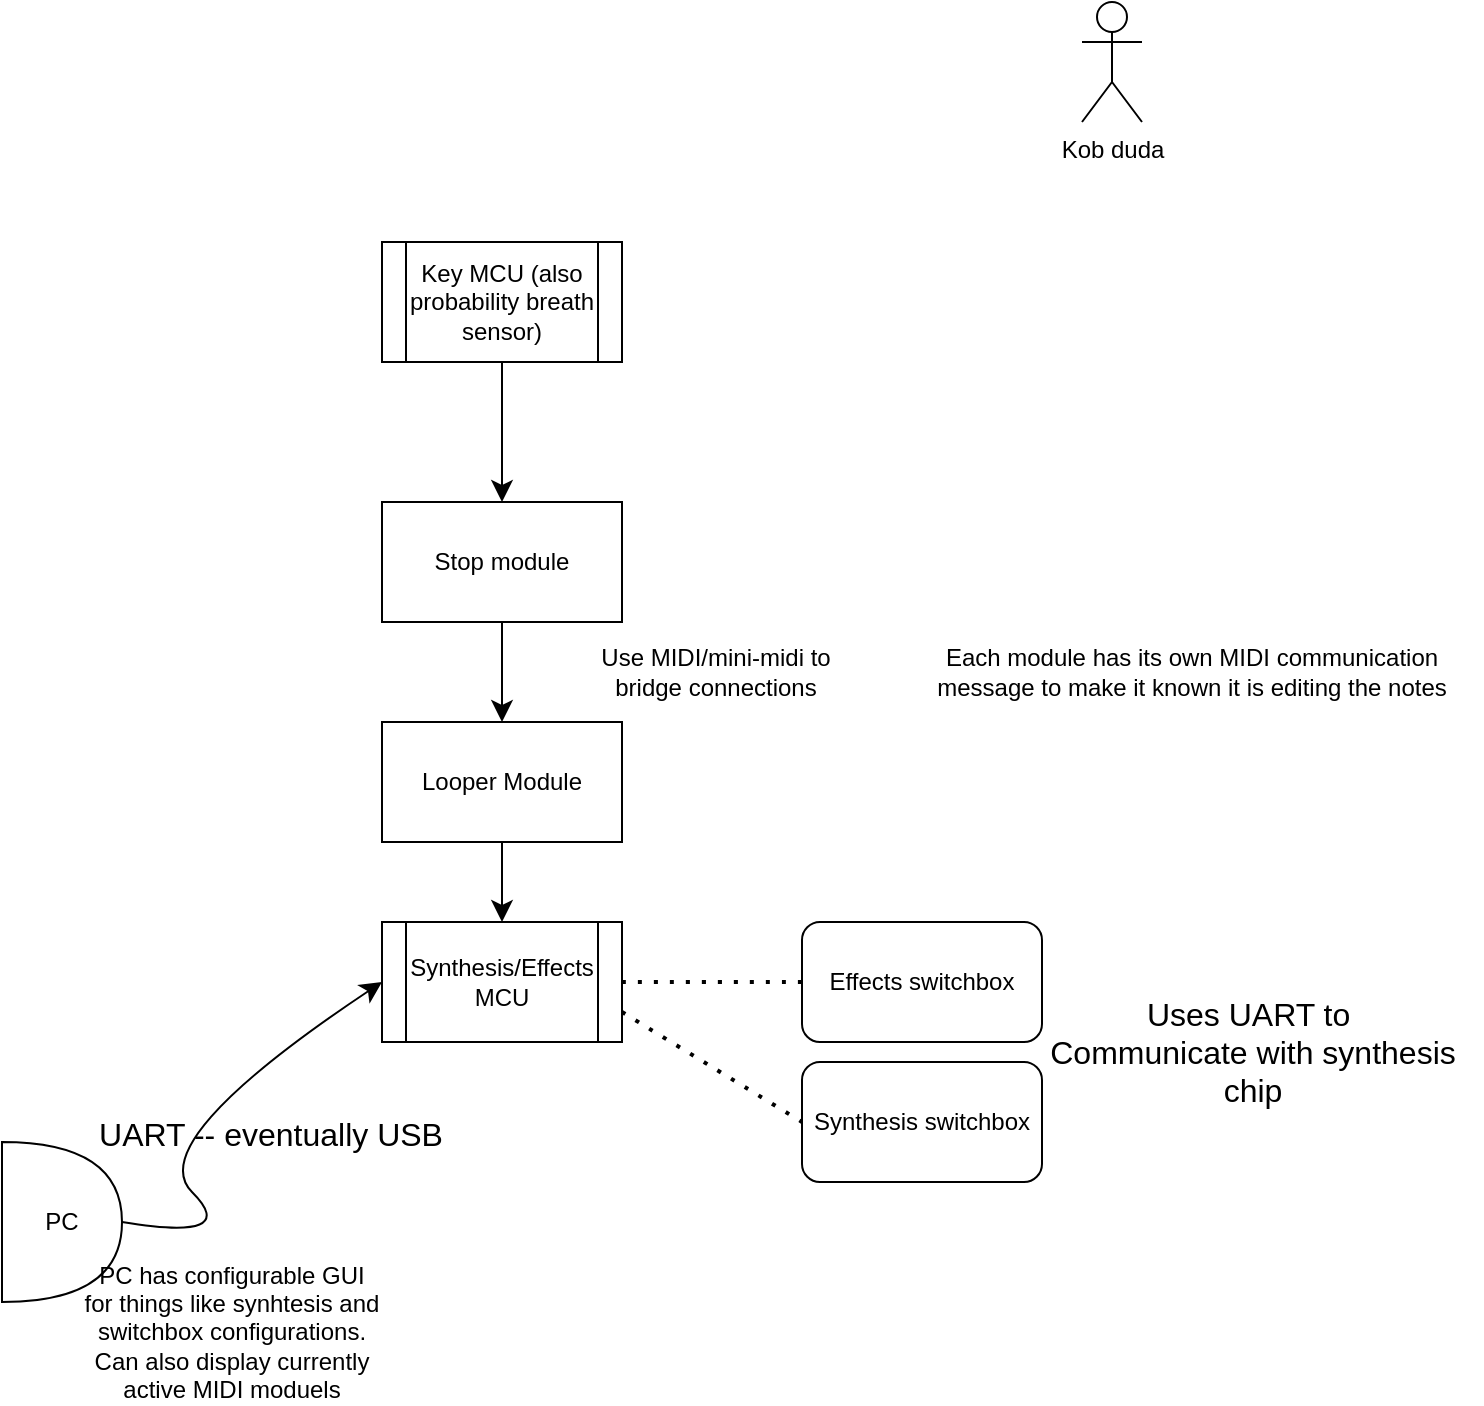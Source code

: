 <mxfile version="27.0.4">
  <diagram name="Page-1" id="3dvZery4eEDlbNUabir1">
    <mxGraphModel dx="703" dy="950" grid="1" gridSize="10" guides="1" tooltips="1" connect="1" arrows="1" fold="1" page="1" pageScale="1" pageWidth="1100" pageHeight="850" math="0" shadow="0">
      <root>
        <mxCell id="0" />
        <mxCell id="1" parent="0" />
        <mxCell id="mcMWjkEFuhVmEeGJ1EWk-1" value="&lt;div&gt;Synthesis/Effects MCU&lt;/div&gt;" style="shape=process;whiteSpace=wrap;html=1;backgroundOutline=1;" vertex="1" parent="1">
          <mxGeometry x="250" y="530" width="120" height="60" as="geometry" />
        </mxCell>
        <mxCell id="mcMWjkEFuhVmEeGJ1EWk-2" value="Key MCU (also probability breath sensor)" style="shape=process;whiteSpace=wrap;html=1;backgroundOutline=1;" vertex="1" parent="1">
          <mxGeometry x="250" y="190" width="120" height="60" as="geometry" />
        </mxCell>
        <mxCell id="mcMWjkEFuhVmEeGJ1EWk-3" value="" style="endArrow=classic;html=1;rounded=0;fontSize=12;startSize=8;endSize=8;curved=1;exitX=0.5;exitY=1;exitDx=0;exitDy=0;entryX=0.5;entryY=0;entryDx=0;entryDy=0;" edge="1" parent="1" source="mcMWjkEFuhVmEeGJ1EWk-2" target="mcMWjkEFuhVmEeGJ1EWk-4">
          <mxGeometry width="50" height="50" relative="1" as="geometry">
            <mxPoint x="510" y="400" as="sourcePoint" />
            <mxPoint x="310" y="320" as="targetPoint" />
          </mxGeometry>
        </mxCell>
        <mxCell id="mcMWjkEFuhVmEeGJ1EWk-6" style="edgeStyle=none;curved=1;rounded=0;orthogonalLoop=1;jettySize=auto;html=1;exitX=0.5;exitY=1;exitDx=0;exitDy=0;entryX=0.5;entryY=0;entryDx=0;entryDy=0;fontSize=12;startSize=8;endSize=8;" edge="1" parent="1" source="mcMWjkEFuhVmEeGJ1EWk-4" target="mcMWjkEFuhVmEeGJ1EWk-5">
          <mxGeometry relative="1" as="geometry" />
        </mxCell>
        <mxCell id="mcMWjkEFuhVmEeGJ1EWk-4" value="&lt;div&gt;Stop module&lt;/div&gt;" style="rounded=0;whiteSpace=wrap;html=1;" vertex="1" parent="1">
          <mxGeometry x="250" y="320" width="120" height="60" as="geometry" />
        </mxCell>
        <mxCell id="mcMWjkEFuhVmEeGJ1EWk-8" style="edgeStyle=none;curved=1;rounded=0;orthogonalLoop=1;jettySize=auto;html=1;exitX=0.5;exitY=1;exitDx=0;exitDy=0;entryX=0.5;entryY=0;entryDx=0;entryDy=0;fontSize=12;startSize=8;endSize=8;" edge="1" parent="1" source="mcMWjkEFuhVmEeGJ1EWk-5" target="mcMWjkEFuhVmEeGJ1EWk-1">
          <mxGeometry relative="1" as="geometry">
            <mxPoint x="310" y="530" as="targetPoint" />
          </mxGeometry>
        </mxCell>
        <mxCell id="mcMWjkEFuhVmEeGJ1EWk-5" value="Looper Module" style="rounded=0;whiteSpace=wrap;html=1;" vertex="1" parent="1">
          <mxGeometry x="250" y="430" width="120" height="60" as="geometry" />
        </mxCell>
        <mxCell id="mcMWjkEFuhVmEeGJ1EWk-12" value="Effects switchbox" style="rounded=1;whiteSpace=wrap;html=1;" vertex="1" parent="1">
          <mxGeometry x="460" y="530" width="120" height="60" as="geometry" />
        </mxCell>
        <mxCell id="mcMWjkEFuhVmEeGJ1EWk-13" value="" style="endArrow=none;dashed=1;html=1;dashPattern=1 3;strokeWidth=2;rounded=0;fontSize=12;startSize=8;endSize=8;curved=1;entryX=0;entryY=0.5;entryDx=0;entryDy=0;exitX=1;exitY=0.5;exitDx=0;exitDy=0;" edge="1" parent="1" source="mcMWjkEFuhVmEeGJ1EWk-1" target="mcMWjkEFuhVmEeGJ1EWk-12">
          <mxGeometry width="50" height="50" relative="1" as="geometry">
            <mxPoint x="410" y="540" as="sourcePoint" />
            <mxPoint x="450" y="570" as="targetPoint" />
          </mxGeometry>
        </mxCell>
        <mxCell id="mcMWjkEFuhVmEeGJ1EWk-14" value="Synthesis switchbox" style="rounded=1;whiteSpace=wrap;html=1;" vertex="1" parent="1">
          <mxGeometry x="460" y="600" width="120" height="60" as="geometry" />
        </mxCell>
        <mxCell id="mcMWjkEFuhVmEeGJ1EWk-17" value="" style="endArrow=none;dashed=1;html=1;dashPattern=1 3;strokeWidth=2;rounded=0;fontSize=12;startSize=8;endSize=8;curved=1;exitX=1;exitY=0.75;exitDx=0;exitDy=0;entryX=0;entryY=0.5;entryDx=0;entryDy=0;" edge="1" parent="1" source="mcMWjkEFuhVmEeGJ1EWk-1" target="mcMWjkEFuhVmEeGJ1EWk-14">
          <mxGeometry width="50" height="50" relative="1" as="geometry">
            <mxPoint x="330" y="520" as="sourcePoint" />
            <mxPoint x="380" y="470" as="targetPoint" />
          </mxGeometry>
        </mxCell>
        <mxCell id="mcMWjkEFuhVmEeGJ1EWk-19" value="PC" style="shape=or;whiteSpace=wrap;html=1;" vertex="1" parent="1">
          <mxGeometry x="60" y="640" width="60" height="80" as="geometry" />
        </mxCell>
        <mxCell id="mcMWjkEFuhVmEeGJ1EWk-20" value="" style="curved=1;endArrow=classic;html=1;rounded=0;fontSize=12;startSize=8;endSize=8;exitX=1;exitY=0.5;exitDx=0;exitDy=0;exitPerimeter=0;entryX=0;entryY=0.5;entryDx=0;entryDy=0;" edge="1" parent="1" source="mcMWjkEFuhVmEeGJ1EWk-19" target="mcMWjkEFuhVmEeGJ1EWk-1">
          <mxGeometry width="50" height="50" relative="1" as="geometry">
            <mxPoint x="130" y="690" as="sourcePoint" />
            <mxPoint x="180" y="640" as="targetPoint" />
            <Array as="points">
              <mxPoint x="180" y="690" />
              <mxPoint x="130" y="640" />
            </Array>
          </mxGeometry>
        </mxCell>
        <mxCell id="mcMWjkEFuhVmEeGJ1EWk-21" value="UART -- eventually USB" style="text;html=1;align=center;verticalAlign=middle;resizable=0;points=[];autosize=1;strokeColor=none;fillColor=none;fontSize=16;" vertex="1" parent="1">
          <mxGeometry x="94" y="621" width="200" height="30" as="geometry" />
        </mxCell>
        <mxCell id="mcMWjkEFuhVmEeGJ1EWk-22" value="Use MIDI/mini-midi to bridge connections" style="text;html=1;align=center;verticalAlign=middle;whiteSpace=wrap;rounded=0;" vertex="1" parent="1">
          <mxGeometry x="354" y="390" width="126" height="30" as="geometry" />
        </mxCell>
        <mxCell id="mcMWjkEFuhVmEeGJ1EWk-23" value="Uses UART to&amp;nbsp;&lt;br&gt;Communicate with synthesis&lt;br&gt;chip" style="text;html=1;align=center;verticalAlign=middle;resizable=0;points=[];autosize=1;strokeColor=none;fillColor=none;fontSize=16;" vertex="1" parent="1">
          <mxGeometry x="570" y="560" width="230" height="70" as="geometry" />
        </mxCell>
        <mxCell id="mcMWjkEFuhVmEeGJ1EWk-25" value="Each module has its own MIDI communication message to make it known it is editing the notes" style="text;html=1;align=center;verticalAlign=middle;whiteSpace=wrap;rounded=0;" vertex="1" parent="1">
          <mxGeometry x="510" y="390" width="290" height="30" as="geometry" />
        </mxCell>
        <mxCell id="mcMWjkEFuhVmEeGJ1EWk-26" value="PC has configurable GUI for things like synhtesis and switchbox configurations. Can also display currently active MIDI moduels" style="text;html=1;align=center;verticalAlign=middle;whiteSpace=wrap;rounded=0;" vertex="1" parent="1">
          <mxGeometry x="100" y="720" width="150" height="30" as="geometry" />
        </mxCell>
        <mxCell id="mcMWjkEFuhVmEeGJ1EWk-27" value="Kob duda" style="shape=umlActor;verticalLabelPosition=bottom;verticalAlign=top;html=1;outlineConnect=0;" vertex="1" parent="1">
          <mxGeometry x="600" y="70" width="30" height="60" as="geometry" />
        </mxCell>
      </root>
    </mxGraphModel>
  </diagram>
</mxfile>
